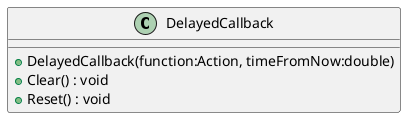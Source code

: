 @startuml
class DelayedCallback {
    + DelayedCallback(function:Action, timeFromNow:double)
    + Clear() : void
    + Reset() : void
}
@enduml
